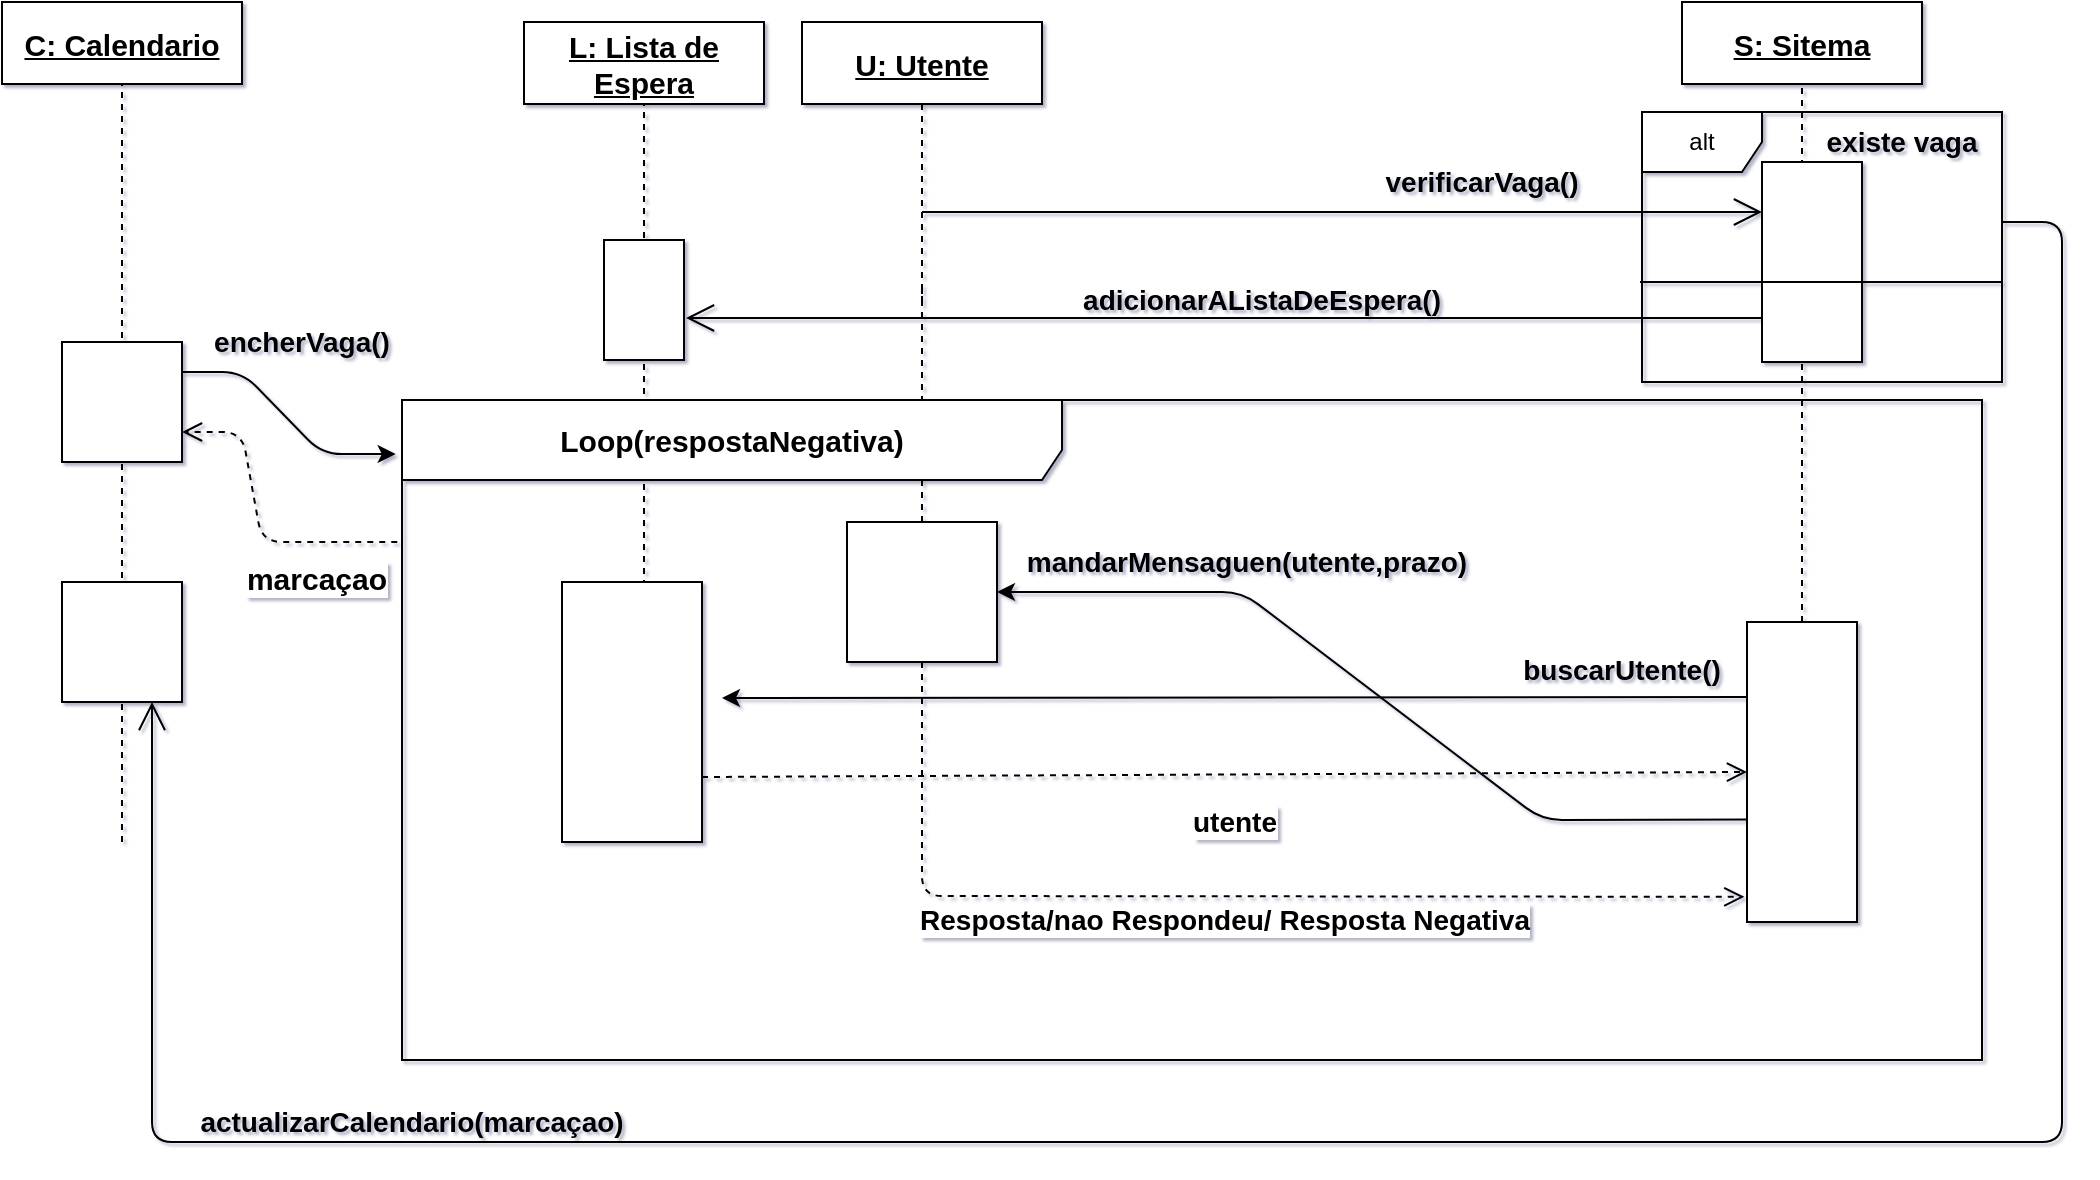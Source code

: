 <mxfile version="14.2.4" type="device"><diagram id="jkh-D11zbrZSaZodJWb8" name="Page-1"><mxGraphModel dx="1422" dy="794" grid="1" gridSize="10" guides="1" tooltips="1" connect="1" arrows="1" fold="1" page="1" pageScale="1" pageWidth="1169" pageHeight="827" math="0" shadow="1"><root><mxCell id="0"/><mxCell id="1" parent="0"/><mxCell id="oQV6uXSuwJ7wA1GF_ZGe-33" value="alt" style="shape=umlFrame;whiteSpace=wrap;html=1;" vertex="1" parent="1"><mxGeometry x="870" y="165" width="180" height="135" as="geometry"/></mxCell><mxCell id="oQV6uXSuwJ7wA1GF_ZGe-3" value="L: Lista de Espera" style="text;html=1;align=center;verticalAlign=middle;whiteSpace=wrap;rounded=0;fontStyle=5;fillColor=#ffffff;strokeColor=#000000;fontSize=15;" vertex="1" parent="1"><mxGeometry x="311" y="120" width="120" height="41" as="geometry"/></mxCell><mxCell id="oQV6uXSuwJ7wA1GF_ZGe-4" value="" style="endArrow=none;dashed=1;html=1;fontSize=14;entryX=0.5;entryY=1;entryDx=0;entryDy=0;" edge="1" parent="1" target="oQV6uXSuwJ7wA1GF_ZGe-3"><mxGeometry width="50" height="50" relative="1" as="geometry"><mxPoint x="371" y="420" as="sourcePoint"/><mxPoint x="1290" y="130.5" as="targetPoint"/></mxGeometry></mxCell><mxCell id="oQV6uXSuwJ7wA1GF_ZGe-5" value="" style="rounded=0;whiteSpace=wrap;html=1;strokeColor=#000000;fillColor=#ffffff;fontSize=14;" vertex="1" parent="1"><mxGeometry x="922.5" y="420" width="55" height="150" as="geometry"/></mxCell><mxCell id="oQV6uXSuwJ7wA1GF_ZGe-6" value="" style="rounded=0;whiteSpace=wrap;html=1;strokeColor=#000000;fillColor=#ffffff;fontSize=14;" vertex="1" parent="1"><mxGeometry x="351" y="229" width="40" height="60" as="geometry"/></mxCell><mxCell id="oQV6uXSuwJ7wA1GF_ZGe-7" value="" style="rounded=0;whiteSpace=wrap;html=1;" vertex="1" parent="1"><mxGeometry x="330" y="400" width="70" height="130" as="geometry"/></mxCell><mxCell id="oQV6uXSuwJ7wA1GF_ZGe-8" value="buscarUtente()" style="text;html=1;strokeColor=none;fillColor=none;align=center;verticalAlign=middle;whiteSpace=wrap;rounded=0;fontStyle=1;fontSize=14;" vertex="1" parent="1"><mxGeometry x="800" y="434" width="120" height="20" as="geometry"/></mxCell><mxCell id="oQV6uXSuwJ7wA1GF_ZGe-9" value="&lt;b&gt;utente&lt;/b&gt;" style="html=1;verticalAlign=bottom;endArrow=open;dashed=1;endSize=8;fontSize=14;exitX=1;exitY=0.75;exitDx=0;exitDy=0;entryX=0;entryY=0.5;entryDx=0;entryDy=0;" edge="1" parent="1" source="oQV6uXSuwJ7wA1GF_ZGe-7" target="oQV6uXSuwJ7wA1GF_ZGe-5"><mxGeometry x="0.017" y="-35" relative="1" as="geometry"><mxPoint x="790" y="220" as="sourcePoint"/><mxPoint x="990" y="398" as="targetPoint"/><mxPoint as="offset"/></mxGeometry></mxCell><mxCell id="oQV6uXSuwJ7wA1GF_ZGe-10" value="" style="endArrow=classic;html=1;fontSize=14;exitX=0;exitY=0.658;exitDx=0;exitDy=0;exitPerimeter=0;entryX=1;entryY=0.5;entryDx=0;entryDy=0;" edge="1" parent="1" source="oQV6uXSuwJ7wA1GF_ZGe-5" target="oQV6uXSuwJ7wA1GF_ZGe-13"><mxGeometry width="50" height="50" relative="1" as="geometry"><mxPoint x="720" y="320" as="sourcePoint"/><mxPoint x="770" y="270" as="targetPoint"/><Array as="points"><mxPoint x="820" y="519"/><mxPoint x="670" y="405"/></Array></mxGeometry></mxCell><mxCell id="oQV6uXSuwJ7wA1GF_ZGe-11" value="&lt;b&gt;Resposta/nao Respondeu/ Resposta Negativa&lt;/b&gt;" style="html=1;verticalAlign=bottom;endArrow=open;dashed=1;endSize=8;fontSize=14;entryX=-0.024;entryY=0.916;entryDx=0;entryDy=0;entryPerimeter=0;exitX=0.5;exitY=1;exitDx=0;exitDy=0;" edge="1" parent="1" source="oQV6uXSuwJ7wA1GF_ZGe-13" target="oQV6uXSuwJ7wA1GF_ZGe-5"><mxGeometry x="0.014" y="-23" relative="1" as="geometry"><mxPoint x="530" y="320" as="sourcePoint"/><mxPoint x="710" y="290" as="targetPoint"/><Array as="points"><mxPoint x="510" y="557"/></Array><mxPoint as="offset"/></mxGeometry></mxCell><mxCell id="oQV6uXSuwJ7wA1GF_ZGe-12" value="mandarMensaguen(utente,prazo)" style="text;html=1;strokeColor=none;fillColor=none;align=center;verticalAlign=middle;whiteSpace=wrap;rounded=0;fontStyle=1;fontSize=14;" vertex="1" parent="1"><mxGeometry x="555" y="380" width="235" height="20" as="geometry"/></mxCell><mxCell id="oQV6uXSuwJ7wA1GF_ZGe-13" value="" style="rounded=0;whiteSpace=wrap;html=1;strokeColor=#000000;fillColor=#ffffff;fontSize=14;" vertex="1" parent="1"><mxGeometry x="472.5" y="370" width="75" height="70" as="geometry"/></mxCell><mxCell id="oQV6uXSuwJ7wA1GF_ZGe-14" value="" style="endArrow=classic;html=1;fontSize=14;exitX=0;exitY=0.25;exitDx=0;exitDy=0;" edge="1" parent="1" source="oQV6uXSuwJ7wA1GF_ZGe-5"><mxGeometry width="50" height="50" relative="1" as="geometry"><mxPoint x="1000" y="367.5" as="sourcePoint"/><mxPoint x="410" y="458" as="targetPoint"/><Array as="points"/></mxGeometry></mxCell><mxCell id="oQV6uXSuwJ7wA1GF_ZGe-15" value="U: Utente" style="text;html=1;align=center;verticalAlign=middle;whiteSpace=wrap;rounded=0;fontStyle=5;fillColor=#ffffff;strokeColor=#000000;fontSize=15;" vertex="1" parent="1"><mxGeometry x="450" y="120" width="120" height="41" as="geometry"/></mxCell><mxCell id="oQV6uXSuwJ7wA1GF_ZGe-16" value="" style="endArrow=none;dashed=1;html=1;entryX=0.5;entryY=1;entryDx=0;entryDy=0;" edge="1" parent="1" target="oQV6uXSuwJ7wA1GF_ZGe-15"><mxGeometry width="50" height="50" relative="1" as="geometry"><mxPoint x="510" y="260" as="sourcePoint"/><mxPoint x="630" y="270" as="targetPoint"/></mxGeometry></mxCell><mxCell id="oQV6uXSuwJ7wA1GF_ZGe-17" value="S: Sitema" style="text;html=1;align=center;verticalAlign=middle;whiteSpace=wrap;rounded=0;fontStyle=5;fillColor=#ffffff;strokeColor=#000000;fontSize=15;" vertex="1" parent="1"><mxGeometry x="890" y="110" width="120" height="41" as="geometry"/></mxCell><mxCell id="oQV6uXSuwJ7wA1GF_ZGe-18" value="" style="endArrow=none;dashed=1;html=1;entryX=0.5;entryY=1;entryDx=0;entryDy=0;exitX=0.5;exitY=0;exitDx=0;exitDy=0;" edge="1" parent="1" source="oQV6uXSuwJ7wA1GF_ZGe-5" target="oQV6uXSuwJ7wA1GF_ZGe-17"><mxGeometry width="50" height="50" relative="1" as="geometry"><mxPoint x="950.5" y="370" as="sourcePoint"/><mxPoint x="547.5" y="270" as="targetPoint"/></mxGeometry></mxCell><mxCell id="oQV6uXSuwJ7wA1GF_ZGe-20" value="C: Calendario" style="text;html=1;align=center;verticalAlign=middle;whiteSpace=wrap;rounded=0;fontStyle=5;fillColor=#ffffff;strokeColor=#000000;fontSize=15;" vertex="1" parent="1"><mxGeometry x="50" y="110" width="120" height="41" as="geometry"/></mxCell><mxCell id="oQV6uXSuwJ7wA1GF_ZGe-29" value="" style="endArrow=none;dashed=1;html=1;entryX=0.5;entryY=1;entryDx=0;entryDy=0;" edge="1" parent="1" source="oQV6uXSuwJ7wA1GF_ZGe-13"><mxGeometry width="50" height="50" relative="1" as="geometry"><mxPoint x="510" y="330" as="sourcePoint"/><mxPoint x="510.005" y="250" as="targetPoint"/></mxGeometry></mxCell><mxCell id="oQV6uXSuwJ7wA1GF_ZGe-30" value="" style="rounded=0;whiteSpace=wrap;html=1;" vertex="1" parent="1"><mxGeometry x="930" y="190" width="50" height="100" as="geometry"/></mxCell><mxCell id="oQV6uXSuwJ7wA1GF_ZGe-32" value="verificarVaga()" style="text;html=1;strokeColor=none;fillColor=none;align=center;verticalAlign=middle;whiteSpace=wrap;rounded=0;fontStyle=1;fontSize=14;" vertex="1" parent="1"><mxGeometry x="730" y="190" width="120" height="20" as="geometry"/></mxCell><mxCell id="oQV6uXSuwJ7wA1GF_ZGe-34" value="existe vaga" style="text;html=1;strokeColor=none;fillColor=none;align=center;verticalAlign=middle;whiteSpace=wrap;rounded=0;fontStyle=1;fontSize=14;" vertex="1" parent="1"><mxGeometry x="940" y="170" width="120" height="20" as="geometry"/></mxCell><mxCell id="oQV6uXSuwJ7wA1GF_ZGe-35" value="" style="endArrow=none;html=1;" edge="1" parent="1"><mxGeometry width="50" height="50" relative="1" as="geometry"><mxPoint x="869" y="250" as="sourcePoint"/><mxPoint x="1050" y="250" as="targetPoint"/></mxGeometry></mxCell><mxCell id="oQV6uXSuwJ7wA1GF_ZGe-36" value="" style="endArrow=open;endFill=1;endSize=12;html=1;entryX=0;entryY=0.25;entryDx=0;entryDy=0;" edge="1" parent="1" target="oQV6uXSuwJ7wA1GF_ZGe-30"><mxGeometry width="160" relative="1" as="geometry"><mxPoint x="510" y="215" as="sourcePoint"/><mxPoint x="670" y="209.5" as="targetPoint"/></mxGeometry></mxCell><mxCell id="oQV6uXSuwJ7wA1GF_ZGe-40" value="" style="endArrow=open;endFill=1;endSize=12;html=1;entryX=1.025;entryY=0.65;entryDx=0;entryDy=0;entryPerimeter=0;" edge="1" parent="1" target="oQV6uXSuwJ7wA1GF_ZGe-6"><mxGeometry width="160" relative="1" as="geometry"><mxPoint x="930" y="268" as="sourcePoint"/><mxPoint x="790" y="269" as="targetPoint"/></mxGeometry></mxCell><mxCell id="oQV6uXSuwJ7wA1GF_ZGe-41" value="adicionarAListaDeEspera()" style="text;html=1;strokeColor=none;fillColor=none;align=center;verticalAlign=middle;whiteSpace=wrap;rounded=0;fontStyle=1;fontSize=14;" vertex="1" parent="1"><mxGeometry x="590" y="249" width="180" height="20" as="geometry"/></mxCell><mxCell id="oQV6uXSuwJ7wA1GF_ZGe-42" value="" style="endArrow=none;dashed=1;html=1;entryX=0.5;entryY=1;entryDx=0;entryDy=0;" edge="1" parent="1" target="oQV6uXSuwJ7wA1GF_ZGe-20"><mxGeometry width="50" height="50" relative="1" as="geometry"><mxPoint x="110" y="530" as="sourcePoint"/><mxPoint x="640" y="310" as="targetPoint"/><Array as="points"/></mxGeometry></mxCell><mxCell id="oQV6uXSuwJ7wA1GF_ZGe-37" value="" style="rounded=0;whiteSpace=wrap;html=1;" vertex="1" parent="1"><mxGeometry x="80" y="400" width="60" height="60" as="geometry"/></mxCell><mxCell id="oQV6uXSuwJ7wA1GF_ZGe-22" value="" style="rounded=0;whiteSpace=wrap;html=1;" vertex="1" parent="1"><mxGeometry x="80" y="280" width="60" height="60" as="geometry"/></mxCell><mxCell id="oQV6uXSuwJ7wA1GF_ZGe-43" value="" style="endArrow=open;endFill=1;endSize=12;html=1;entryX=0.75;entryY=1;entryDx=0;entryDy=0;" edge="1" parent="1" target="oQV6uXSuwJ7wA1GF_ZGe-37"><mxGeometry width="160" relative="1" as="geometry"><mxPoint x="1050" y="220" as="sourcePoint"/><mxPoint x="1210" y="220" as="targetPoint"/><Array as="points"><mxPoint x="1080" y="220"/><mxPoint x="1080" y="680"/><mxPoint x="125" y="680"/></Array></mxGeometry></mxCell><mxCell id="oQV6uXSuwJ7wA1GF_ZGe-1" value="&lt;font style=&quot;font-size: 15px&quot;&gt;&lt;b&gt;Loop(respostaNegativa)&lt;/b&gt;&lt;/font&gt;" style="shape=umlFrame;whiteSpace=wrap;html=1;strokeColor=#000000;fillColor=#ffffff;fontSize=14;width=330;height=40;" vertex="1" parent="1"><mxGeometry x="250" y="309" width="790" height="330" as="geometry"/></mxCell><mxCell id="oQV6uXSuwJ7wA1GF_ZGe-44" value="actualizarCalendario(marcaçao)" style="text;html=1;strokeColor=none;fillColor=none;align=center;verticalAlign=middle;whiteSpace=wrap;rounded=0;fontStyle=1;fontSize=14;" vertex="1" parent="1"><mxGeometry x="150" y="660" width="210" height="20" as="geometry"/></mxCell><mxCell id="oQV6uXSuwJ7wA1GF_ZGe-45" value="" style="endArrow=classic;html=1;exitX=1;exitY=0.25;exitDx=0;exitDy=0;entryX=-0.004;entryY=0.082;entryDx=0;entryDy=0;entryPerimeter=0;" edge="1" parent="1" source="oQV6uXSuwJ7wA1GF_ZGe-22" target="oQV6uXSuwJ7wA1GF_ZGe-1"><mxGeometry width="50" height="50" relative="1" as="geometry"><mxPoint x="590" y="460" as="sourcePoint"/><mxPoint x="640" y="410" as="targetPoint"/><Array as="points"><mxPoint x="170" y="295"/><mxPoint x="210" y="336"/></Array></mxGeometry></mxCell><mxCell id="oQV6uXSuwJ7wA1GF_ZGe-46" value="&lt;b&gt;&lt;font style=&quot;font-size: 15px&quot;&gt;marcaçao&lt;/font&gt;&lt;/b&gt;" style="html=1;verticalAlign=bottom;endArrow=open;dashed=1;endSize=8;exitX=-0.003;exitY=0.215;exitDx=0;exitDy=0;exitPerimeter=0;entryX=1;entryY=0.75;entryDx=0;entryDy=0;" edge="1" parent="1" source="oQV6uXSuwJ7wA1GF_ZGe-1" target="oQV6uXSuwJ7wA1GF_ZGe-22"><mxGeometry x="-0.469" y="30" relative="1" as="geometry"><mxPoint x="650" y="440" as="sourcePoint"/><mxPoint x="570" y="440" as="targetPoint"/><Array as="points"><mxPoint x="180" y="380"/><mxPoint x="170" y="325"/></Array><mxPoint as="offset"/></mxGeometry></mxCell><mxCell id="oQV6uXSuwJ7wA1GF_ZGe-47" value="encherVaga()" style="text;html=1;strokeColor=none;fillColor=none;align=center;verticalAlign=middle;whiteSpace=wrap;rounded=0;fontStyle=1;fontSize=14;" vertex="1" parent="1"><mxGeometry x="140" y="270" width="120" height="20" as="geometry"/></mxCell></root></mxGraphModel></diagram></mxfile>